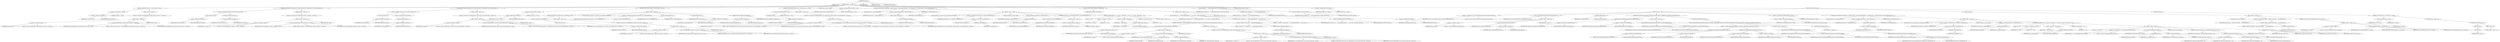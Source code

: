 digraph "execute" {  
"175" [label = <(METHOD,execute)<SUB>136</SUB>> ]
"14" [label = <(PARAM,this)<SUB>136</SUB>> ]
"176" [label = <(BLOCK,&lt;empty&gt;,&lt;empty&gt;)<SUB>136</SUB>> ]
"177" [label = <(CONTROL_STRUCTURE,if (tarFile == null),if (tarFile == null))<SUB>137</SUB>> ]
"178" [label = <(&lt;operator&gt;.equals,tarFile == null)<SUB>137</SUB>> ]
"179" [label = <(&lt;operator&gt;.fieldAccess,this.tarFile)<SUB>137</SUB>> ]
"180" [label = <(IDENTIFIER,this,tarFile == null)<SUB>137</SUB>> ]
"181" [label = <(FIELD_IDENTIFIER,tarFile,tarFile)<SUB>137</SUB>> ]
"182" [label = <(LITERAL,null,tarFile == null)<SUB>137</SUB>> ]
"183" [label = <(BLOCK,&lt;empty&gt;,&lt;empty&gt;)<SUB>137</SUB>> ]
"184" [label = <(&lt;operator&gt;.throw,throw new BuildException(&quot;tarfile attribute must be set!&quot;, location);)<SUB>138</SUB>> ]
"185" [label = <(BLOCK,&lt;empty&gt;,&lt;empty&gt;)<SUB>138</SUB>> ]
"186" [label = <(&lt;operator&gt;.assignment,&lt;empty&gt;)> ]
"187" [label = <(IDENTIFIER,$obj4,&lt;empty&gt;)> ]
"188" [label = <(&lt;operator&gt;.alloc,new BuildException(&quot;tarfile attribute must be set!&quot;, location))<SUB>138</SUB>> ]
"189" [label = <(&lt;init&gt;,new BuildException(&quot;tarfile attribute must be set!&quot;, location))<SUB>138</SUB>> ]
"190" [label = <(IDENTIFIER,$obj4,new BuildException(&quot;tarfile attribute must be set!&quot;, location))> ]
"191" [label = <(LITERAL,&quot;tarfile attribute must be set!&quot;,new BuildException(&quot;tarfile attribute must be set!&quot;, location))<SUB>138</SUB>> ]
"192" [label = <(IDENTIFIER,location,new BuildException(&quot;tarfile attribute must be set!&quot;, location))<SUB>139</SUB>> ]
"193" [label = <(IDENTIFIER,$obj4,&lt;empty&gt;)> ]
"194" [label = <(CONTROL_STRUCTURE,if (tarFile.exists() &amp;&amp; tarFile.isDirectory()),if (tarFile.exists() &amp;&amp; tarFile.isDirectory()))<SUB>142</SUB>> ]
"195" [label = <(&lt;operator&gt;.logicalAnd,tarFile.exists() &amp;&amp; tarFile.isDirectory())<SUB>142</SUB>> ]
"196" [label = <(exists,tarFile.exists())<SUB>142</SUB>> ]
"197" [label = <(&lt;operator&gt;.fieldAccess,this.tarFile)<SUB>142</SUB>> ]
"198" [label = <(IDENTIFIER,this,tarFile.exists())<SUB>142</SUB>> ]
"199" [label = <(FIELD_IDENTIFIER,tarFile,tarFile)<SUB>142</SUB>> ]
"200" [label = <(isDirectory,tarFile.isDirectory())<SUB>142</SUB>> ]
"201" [label = <(&lt;operator&gt;.fieldAccess,this.tarFile)<SUB>142</SUB>> ]
"202" [label = <(IDENTIFIER,this,tarFile.isDirectory())<SUB>142</SUB>> ]
"203" [label = <(FIELD_IDENTIFIER,tarFile,tarFile)<SUB>142</SUB>> ]
"204" [label = <(BLOCK,&lt;empty&gt;,&lt;empty&gt;)<SUB>142</SUB>> ]
"205" [label = <(&lt;operator&gt;.throw,throw new BuildException(&quot;tarfile is a directory!&quot;, location);)<SUB>143</SUB>> ]
"206" [label = <(BLOCK,&lt;empty&gt;,&lt;empty&gt;)<SUB>143</SUB>> ]
"207" [label = <(&lt;operator&gt;.assignment,&lt;empty&gt;)> ]
"208" [label = <(IDENTIFIER,$obj5,&lt;empty&gt;)> ]
"209" [label = <(&lt;operator&gt;.alloc,new BuildException(&quot;tarfile is a directory!&quot;, location))<SUB>143</SUB>> ]
"210" [label = <(&lt;init&gt;,new BuildException(&quot;tarfile is a directory!&quot;, location))<SUB>143</SUB>> ]
"211" [label = <(IDENTIFIER,$obj5,new BuildException(&quot;tarfile is a directory!&quot;, location))> ]
"212" [label = <(LITERAL,&quot;tarfile is a directory!&quot;,new BuildException(&quot;tarfile is a directory!&quot;, location))<SUB>143</SUB>> ]
"213" [label = <(IDENTIFIER,location,new BuildException(&quot;tarfile is a directory!&quot;, location))<SUB>144</SUB>> ]
"214" [label = <(IDENTIFIER,$obj5,&lt;empty&gt;)> ]
"215" [label = <(CONTROL_STRUCTURE,if (tarFile.exists() &amp;&amp; !tarFile.canWrite()),if (tarFile.exists() &amp;&amp; !tarFile.canWrite()))<SUB>147</SUB>> ]
"216" [label = <(&lt;operator&gt;.logicalAnd,tarFile.exists() &amp;&amp; !tarFile.canWrite())<SUB>147</SUB>> ]
"217" [label = <(exists,tarFile.exists())<SUB>147</SUB>> ]
"218" [label = <(&lt;operator&gt;.fieldAccess,this.tarFile)<SUB>147</SUB>> ]
"219" [label = <(IDENTIFIER,this,tarFile.exists())<SUB>147</SUB>> ]
"220" [label = <(FIELD_IDENTIFIER,tarFile,tarFile)<SUB>147</SUB>> ]
"221" [label = <(&lt;operator&gt;.logicalNot,!tarFile.canWrite())<SUB>147</SUB>> ]
"222" [label = <(canWrite,tarFile.canWrite())<SUB>147</SUB>> ]
"223" [label = <(&lt;operator&gt;.fieldAccess,this.tarFile)<SUB>147</SUB>> ]
"224" [label = <(IDENTIFIER,this,tarFile.canWrite())<SUB>147</SUB>> ]
"225" [label = <(FIELD_IDENTIFIER,tarFile,tarFile)<SUB>147</SUB>> ]
"226" [label = <(BLOCK,&lt;empty&gt;,&lt;empty&gt;)<SUB>147</SUB>> ]
"227" [label = <(&lt;operator&gt;.throw,throw new BuildException(&quot;Can not write to the specified tarfile!&quot;, location);)<SUB>148</SUB>> ]
"228" [label = <(BLOCK,&lt;empty&gt;,&lt;empty&gt;)<SUB>148</SUB>> ]
"229" [label = <(&lt;operator&gt;.assignment,&lt;empty&gt;)> ]
"230" [label = <(IDENTIFIER,$obj6,&lt;empty&gt;)> ]
"231" [label = <(&lt;operator&gt;.alloc,new BuildException(&quot;Can not write to the specified tarfile!&quot;, location))<SUB>148</SUB>> ]
"232" [label = <(&lt;init&gt;,new BuildException(&quot;Can not write to the specified tarfile!&quot;, location))<SUB>148</SUB>> ]
"233" [label = <(IDENTIFIER,$obj6,new BuildException(&quot;Can not write to the specified tarfile!&quot;, location))> ]
"234" [label = <(LITERAL,&quot;Can not write to the specified tarfile!&quot;,new BuildException(&quot;Can not write to the specified tarfile!&quot;, location))<SUB>148</SUB>> ]
"235" [label = <(IDENTIFIER,location,new BuildException(&quot;Can not write to the specified tarfile!&quot;, location))<SUB>149</SUB>> ]
"236" [label = <(IDENTIFIER,$obj6,&lt;empty&gt;)> ]
"237" [label = <(CONTROL_STRUCTURE,if (baseDir != null),if (baseDir != null))<SUB>152</SUB>> ]
"238" [label = <(&lt;operator&gt;.notEquals,baseDir != null)<SUB>152</SUB>> ]
"239" [label = <(&lt;operator&gt;.fieldAccess,this.baseDir)<SUB>152</SUB>> ]
"240" [label = <(IDENTIFIER,this,baseDir != null)<SUB>152</SUB>> ]
"241" [label = <(FIELD_IDENTIFIER,baseDir,baseDir)<SUB>152</SUB>> ]
"242" [label = <(LITERAL,null,baseDir != null)<SUB>152</SUB>> ]
"243" [label = <(BLOCK,&lt;empty&gt;,&lt;empty&gt;)<SUB>152</SUB>> ]
"244" [label = <(CONTROL_STRUCTURE,if (!baseDir.exists()),if (!baseDir.exists()))<SUB>153</SUB>> ]
"245" [label = <(&lt;operator&gt;.logicalNot,!baseDir.exists())<SUB>153</SUB>> ]
"246" [label = <(exists,baseDir.exists())<SUB>153</SUB>> ]
"247" [label = <(&lt;operator&gt;.fieldAccess,this.baseDir)<SUB>153</SUB>> ]
"248" [label = <(IDENTIFIER,this,baseDir.exists())<SUB>153</SUB>> ]
"249" [label = <(FIELD_IDENTIFIER,baseDir,baseDir)<SUB>153</SUB>> ]
"250" [label = <(BLOCK,&lt;empty&gt;,&lt;empty&gt;)<SUB>153</SUB>> ]
"251" [label = <(&lt;operator&gt;.throw,throw new BuildException(&quot;basedir does not exist!&quot;, location);)<SUB>154</SUB>> ]
"252" [label = <(BLOCK,&lt;empty&gt;,&lt;empty&gt;)<SUB>154</SUB>> ]
"253" [label = <(&lt;operator&gt;.assignment,&lt;empty&gt;)> ]
"254" [label = <(IDENTIFIER,$obj7,&lt;empty&gt;)> ]
"255" [label = <(&lt;operator&gt;.alloc,new BuildException(&quot;basedir does not exist!&quot;, location))<SUB>154</SUB>> ]
"256" [label = <(&lt;init&gt;,new BuildException(&quot;basedir does not exist!&quot;, location))<SUB>154</SUB>> ]
"257" [label = <(IDENTIFIER,$obj7,new BuildException(&quot;basedir does not exist!&quot;, location))> ]
"258" [label = <(LITERAL,&quot;basedir does not exist!&quot;,new BuildException(&quot;basedir does not exist!&quot;, location))<SUB>154</SUB>> ]
"259" [label = <(IDENTIFIER,location,new BuildException(&quot;basedir does not exist!&quot;, location))<SUB>154</SUB>> ]
"260" [label = <(IDENTIFIER,$obj7,&lt;empty&gt;)> ]
"12" [label = <(LOCAL,TarFileSet mainFileSet: org.apache.tools.ant.taskdefs.Tar$TarFileSet)> ]
"261" [label = <(&lt;operator&gt;.assignment,Tar$TarFileSet mainFileSet = new TarFileSet(fileset))<SUB>158</SUB>> ]
"262" [label = <(IDENTIFIER,mainFileSet,Tar$TarFileSet mainFileSet = new TarFileSet(fileset))<SUB>158</SUB>> ]
"263" [label = <(&lt;operator&gt;.alloc,new TarFileSet(fileset))<SUB>158</SUB>> ]
"264" [label = <(&lt;init&gt;,new TarFileSet(fileset))<SUB>158</SUB>> ]
"11" [label = <(IDENTIFIER,mainFileSet,new TarFileSet(fileset))<SUB>158</SUB>> ]
"265" [label = <(IDENTIFIER,fileset,new TarFileSet(fileset))<SUB>158</SUB>> ]
"266" [label = <(setDir,setDir(baseDir))<SUB>159</SUB>> ]
"267" [label = <(IDENTIFIER,mainFileSet,setDir(baseDir))<SUB>159</SUB>> ]
"268" [label = <(&lt;operator&gt;.fieldAccess,this.baseDir)<SUB>159</SUB>> ]
"269" [label = <(IDENTIFIER,this,setDir(baseDir))<SUB>159</SUB>> ]
"270" [label = <(FIELD_IDENTIFIER,baseDir,baseDir)<SUB>159</SUB>> ]
"271" [label = <(addElement,filesets.addElement(mainFileSet))<SUB>160</SUB>> ]
"272" [label = <(&lt;operator&gt;.fieldAccess,this.filesets)<SUB>160</SUB>> ]
"273" [label = <(IDENTIFIER,this,filesets.addElement(mainFileSet))<SUB>160</SUB>> ]
"274" [label = <(FIELD_IDENTIFIER,filesets,filesets)<SUB>160</SUB>> ]
"275" [label = <(IDENTIFIER,mainFileSet,filesets.addElement(mainFileSet))<SUB>160</SUB>> ]
"276" [label = <(CONTROL_STRUCTURE,if (filesets.size() == 0),if (filesets.size() == 0))<SUB>163</SUB>> ]
"277" [label = <(&lt;operator&gt;.equals,filesets.size() == 0)<SUB>163</SUB>> ]
"278" [label = <(size,filesets.size())<SUB>163</SUB>> ]
"279" [label = <(&lt;operator&gt;.fieldAccess,this.filesets)<SUB>163</SUB>> ]
"280" [label = <(IDENTIFIER,this,filesets.size())<SUB>163</SUB>> ]
"281" [label = <(FIELD_IDENTIFIER,filesets,filesets)<SUB>163</SUB>> ]
"282" [label = <(LITERAL,0,filesets.size() == 0)<SUB>163</SUB>> ]
"283" [label = <(BLOCK,&lt;empty&gt;,&lt;empty&gt;)<SUB>163</SUB>> ]
"284" [label = <(&lt;operator&gt;.throw,throw new BuildException(&quot;You must supply either a basdir attribute or some nested filesets.&quot;, location);)<SUB>164</SUB>> ]
"285" [label = <(BLOCK,&lt;empty&gt;,&lt;empty&gt;)<SUB>164</SUB>> ]
"286" [label = <(&lt;operator&gt;.assignment,&lt;empty&gt;)> ]
"287" [label = <(IDENTIFIER,$obj9,&lt;empty&gt;)> ]
"288" [label = <(&lt;operator&gt;.alloc,new BuildException(&quot;You must supply either a basdir attribute or some nested filesets.&quot;, location))<SUB>164</SUB>> ]
"289" [label = <(&lt;init&gt;,new BuildException(&quot;You must supply either a basdir attribute or some nested filesets.&quot;, location))<SUB>164</SUB>> ]
"290" [label = <(IDENTIFIER,$obj9,new BuildException(&quot;You must supply either a basdir attribute or some nested filesets.&quot;, location))> ]
"291" [label = <(LITERAL,&quot;You must supply either a basdir attribute or some nested filesets.&quot;,new BuildException(&quot;You must supply either a basdir attribute or some nested filesets.&quot;, location))<SUB>164</SUB>> ]
"292" [label = <(IDENTIFIER,location,new BuildException(&quot;You must supply either a basdir attribute or some nested filesets.&quot;, location))<SUB>165</SUB>> ]
"293" [label = <(IDENTIFIER,$obj9,&lt;empty&gt;)> ]
"294" [label = <(LOCAL,boolean upToDate: boolean)> ]
"295" [label = <(&lt;operator&gt;.assignment,boolean upToDate = true)<SUB>170</SUB>> ]
"296" [label = <(IDENTIFIER,upToDate,boolean upToDate = true)<SUB>170</SUB>> ]
"297" [label = <(LITERAL,true,boolean upToDate = true)<SUB>170</SUB>> ]
"298" [label = <(CONTROL_STRUCTURE,for (Enumeration e = filesets.elements(); Some(e.hasMoreElements()); ),for (Enumeration e = filesets.elements(); Some(e.hasMoreElements()); ))<SUB>171</SUB>> ]
"299" [label = <(LOCAL,Enumeration e: java.util.Enumeration)> ]
"300" [label = <(&lt;operator&gt;.assignment,Enumeration e = filesets.elements())<SUB>171</SUB>> ]
"301" [label = <(IDENTIFIER,e,Enumeration e = filesets.elements())<SUB>171</SUB>> ]
"302" [label = <(elements,filesets.elements())<SUB>171</SUB>> ]
"303" [label = <(&lt;operator&gt;.fieldAccess,this.filesets)<SUB>171</SUB>> ]
"304" [label = <(IDENTIFIER,this,filesets.elements())<SUB>171</SUB>> ]
"305" [label = <(FIELD_IDENTIFIER,filesets,filesets)<SUB>171</SUB>> ]
"306" [label = <(hasMoreElements,e.hasMoreElements())<SUB>171</SUB>> ]
"307" [label = <(IDENTIFIER,e,e.hasMoreElements())<SUB>171</SUB>> ]
"308" [label = <(BLOCK,&lt;empty&gt;,&lt;empty&gt;)<SUB>171</SUB>> ]
"309" [label = <(LOCAL,TarFileSet fs: org.apache.tools.ant.taskdefs.Tar$TarFileSet)> ]
"310" [label = <(&lt;operator&gt;.assignment,Tar$TarFileSet fs = (TarFileSet) e.nextElement())<SUB>172</SUB>> ]
"311" [label = <(IDENTIFIER,fs,Tar$TarFileSet fs = (TarFileSet) e.nextElement())<SUB>172</SUB>> ]
"312" [label = <(&lt;operator&gt;.cast,(TarFileSet) e.nextElement())<SUB>172</SUB>> ]
"313" [label = <(TYPE_REF,TarFileSet,TarFileSet)<SUB>172</SUB>> ]
"314" [label = <(nextElement,e.nextElement())<SUB>172</SUB>> ]
"315" [label = <(IDENTIFIER,e,e.nextElement())<SUB>172</SUB>> ]
"316" [label = <(LOCAL,String[] files: java.lang.String[])> ]
"317" [label = <(&lt;operator&gt;.assignment,String[] files = getFiles(project))<SUB>173</SUB>> ]
"318" [label = <(IDENTIFIER,files,String[] files = getFiles(project))<SUB>173</SUB>> ]
"319" [label = <(getFiles,getFiles(project))<SUB>173</SUB>> ]
"320" [label = <(IDENTIFIER,fs,getFiles(project))<SUB>173</SUB>> ]
"321" [label = <(IDENTIFIER,project,getFiles(project))<SUB>173</SUB>> ]
"322" [label = <(CONTROL_STRUCTURE,if (!archiveIsUpToDate(files)),if (!archiveIsUpToDate(files)))<SUB>175</SUB>> ]
"323" [label = <(&lt;operator&gt;.logicalNot,!archiveIsUpToDate(files))<SUB>175</SUB>> ]
"324" [label = <(archiveIsUpToDate,this.archiveIsUpToDate(files))<SUB>175</SUB>> ]
"13" [label = <(IDENTIFIER,this,this.archiveIsUpToDate(files))<SUB>175</SUB>> ]
"325" [label = <(IDENTIFIER,files,this.archiveIsUpToDate(files))<SUB>175</SUB>> ]
"326" [label = <(BLOCK,&lt;empty&gt;,&lt;empty&gt;)<SUB>175</SUB>> ]
"327" [label = <(&lt;operator&gt;.assignment,upToDate = false)<SUB>176</SUB>> ]
"328" [label = <(IDENTIFIER,upToDate,upToDate = false)<SUB>176</SUB>> ]
"329" [label = <(LITERAL,false,upToDate = false)<SUB>176</SUB>> ]
"330" [label = <(CONTROL_STRUCTURE,for (int i = 0; Some(i &lt; files.length); ++i),for (int i = 0; Some(i &lt; files.length); ++i))<SUB>179</SUB>> ]
"331" [label = <(LOCAL,int i: int)> ]
"332" [label = <(&lt;operator&gt;.assignment,int i = 0)<SUB>179</SUB>> ]
"333" [label = <(IDENTIFIER,i,int i = 0)<SUB>179</SUB>> ]
"334" [label = <(LITERAL,0,int i = 0)<SUB>179</SUB>> ]
"335" [label = <(&lt;operator&gt;.lessThan,i &lt; files.length)<SUB>179</SUB>> ]
"336" [label = <(IDENTIFIER,i,i &lt; files.length)<SUB>179</SUB>> ]
"337" [label = <(&lt;operator&gt;.fieldAccess,files.length)<SUB>179</SUB>> ]
"338" [label = <(IDENTIFIER,files,i &lt; files.length)<SUB>179</SUB>> ]
"339" [label = <(FIELD_IDENTIFIER,length,length)<SUB>179</SUB>> ]
"340" [label = <(&lt;operator&gt;.preIncrement,++i)<SUB>179</SUB>> ]
"341" [label = <(IDENTIFIER,i,++i)<SUB>179</SUB>> ]
"342" [label = <(BLOCK,&lt;empty&gt;,&lt;empty&gt;)<SUB>179</SUB>> ]
"343" [label = <(CONTROL_STRUCTURE,if (tarFile.equals(new File(fs.getDir(project), files[i]))),if (tarFile.equals(new File(fs.getDir(project), files[i]))))<SUB>180</SUB>> ]
"344" [label = <(equals,tarFile.equals(new File(fs.getDir(project), files[i])))<SUB>180</SUB>> ]
"345" [label = <(&lt;operator&gt;.fieldAccess,this.tarFile)<SUB>180</SUB>> ]
"346" [label = <(IDENTIFIER,this,tarFile.equals(new File(fs.getDir(project), files[i])))<SUB>180</SUB>> ]
"347" [label = <(FIELD_IDENTIFIER,tarFile,tarFile)<SUB>180</SUB>> ]
"348" [label = <(BLOCK,&lt;empty&gt;,&lt;empty&gt;)<SUB>180</SUB>> ]
"349" [label = <(&lt;operator&gt;.assignment,&lt;empty&gt;)> ]
"350" [label = <(IDENTIFIER,$obj10,&lt;empty&gt;)> ]
"351" [label = <(&lt;operator&gt;.alloc,new File(fs.getDir(project), files[i]))<SUB>180</SUB>> ]
"352" [label = <(&lt;init&gt;,new File(fs.getDir(project), files[i]))<SUB>180</SUB>> ]
"353" [label = <(IDENTIFIER,$obj10,new File(fs.getDir(project), files[i]))> ]
"354" [label = <(getDir,getDir(project))<SUB>180</SUB>> ]
"355" [label = <(IDENTIFIER,fs,getDir(project))<SUB>180</SUB>> ]
"356" [label = <(IDENTIFIER,project,getDir(project))<SUB>180</SUB>> ]
"357" [label = <(&lt;operator&gt;.indexAccess,files[i])<SUB>180</SUB>> ]
"358" [label = <(IDENTIFIER,files,new File(fs.getDir(project), files[i]))<SUB>180</SUB>> ]
"359" [label = <(IDENTIFIER,i,new File(fs.getDir(project), files[i]))<SUB>180</SUB>> ]
"360" [label = <(IDENTIFIER,$obj10,&lt;empty&gt;)> ]
"361" [label = <(BLOCK,&lt;empty&gt;,&lt;empty&gt;)<SUB>180</SUB>> ]
"362" [label = <(&lt;operator&gt;.throw,throw new BuildException(&quot;A tar file cannot include itself&quot;, location);)<SUB>181</SUB>> ]
"363" [label = <(BLOCK,&lt;empty&gt;,&lt;empty&gt;)<SUB>181</SUB>> ]
"364" [label = <(&lt;operator&gt;.assignment,&lt;empty&gt;)> ]
"365" [label = <(IDENTIFIER,$obj11,&lt;empty&gt;)> ]
"366" [label = <(&lt;operator&gt;.alloc,new BuildException(&quot;A tar file cannot include itself&quot;, location))<SUB>181</SUB>> ]
"367" [label = <(&lt;init&gt;,new BuildException(&quot;A tar file cannot include itself&quot;, location))<SUB>181</SUB>> ]
"368" [label = <(IDENTIFIER,$obj11,new BuildException(&quot;A tar file cannot include itself&quot;, location))> ]
"369" [label = <(LITERAL,&quot;A tar file cannot include itself&quot;,new BuildException(&quot;A tar file cannot include itself&quot;, location))<SUB>181</SUB>> ]
"370" [label = <(IDENTIFIER,location,new BuildException(&quot;A tar file cannot include itself&quot;, location))<SUB>181</SUB>> ]
"371" [label = <(IDENTIFIER,$obj11,&lt;empty&gt;)> ]
"372" [label = <(CONTROL_STRUCTURE,if (upToDate),if (upToDate))<SUB>186</SUB>> ]
"373" [label = <(IDENTIFIER,upToDate,if (upToDate))<SUB>186</SUB>> ]
"374" [label = <(BLOCK,&lt;empty&gt;,&lt;empty&gt;)<SUB>186</SUB>> ]
"375" [label = <(log,log(&quot;Nothing to do: &quot; + tarFile.getAbsolutePath() + &quot; is up to date.&quot;, Project.MSG_INFO))<SUB>187</SUB>> ]
"15" [label = <(IDENTIFIER,this,log(&quot;Nothing to do: &quot; + tarFile.getAbsolutePath() + &quot; is up to date.&quot;, Project.MSG_INFO))<SUB>187</SUB>> ]
"376" [label = <(&lt;operator&gt;.addition,&quot;Nothing to do: &quot; + tarFile.getAbsolutePath() + &quot; is up to date.&quot;)<SUB>187</SUB>> ]
"377" [label = <(&lt;operator&gt;.addition,&quot;Nothing to do: &quot; + tarFile.getAbsolutePath())<SUB>187</SUB>> ]
"378" [label = <(LITERAL,&quot;Nothing to do: &quot;,&quot;Nothing to do: &quot; + tarFile.getAbsolutePath())<SUB>187</SUB>> ]
"379" [label = <(getAbsolutePath,tarFile.getAbsolutePath())<SUB>187</SUB>> ]
"380" [label = <(&lt;operator&gt;.fieldAccess,this.tarFile)<SUB>187</SUB>> ]
"381" [label = <(IDENTIFIER,this,tarFile.getAbsolutePath())<SUB>187</SUB>> ]
"382" [label = <(FIELD_IDENTIFIER,tarFile,tarFile)<SUB>187</SUB>> ]
"383" [label = <(LITERAL,&quot; is up to date.&quot;,&quot;Nothing to do: &quot; + tarFile.getAbsolutePath() + &quot; is up to date.&quot;)<SUB>187</SUB>> ]
"384" [label = <(&lt;operator&gt;.fieldAccess,Project.MSG_INFO)<SUB>188</SUB>> ]
"385" [label = <(IDENTIFIER,Project,log(&quot;Nothing to do: &quot; + tarFile.getAbsolutePath() + &quot; is up to date.&quot;, Project.MSG_INFO))<SUB>188</SUB>> ]
"386" [label = <(FIELD_IDENTIFIER,MSG_INFO,MSG_INFO)<SUB>188</SUB>> ]
"387" [label = <(RETURN,return;,return;)<SUB>189</SUB>> ]
"388" [label = <(log,log(&quot;Building tar: &quot; + tarFile.getAbsolutePath(), Project.MSG_INFO))<SUB>192</SUB>> ]
"16" [label = <(IDENTIFIER,this,log(&quot;Building tar: &quot; + tarFile.getAbsolutePath(), Project.MSG_INFO))<SUB>192</SUB>> ]
"389" [label = <(&lt;operator&gt;.addition,&quot;Building tar: &quot; + tarFile.getAbsolutePath())<SUB>192</SUB>> ]
"390" [label = <(LITERAL,&quot;Building tar: &quot;,&quot;Building tar: &quot; + tarFile.getAbsolutePath())<SUB>192</SUB>> ]
"391" [label = <(getAbsolutePath,tarFile.getAbsolutePath())<SUB>192</SUB>> ]
"392" [label = <(&lt;operator&gt;.fieldAccess,this.tarFile)<SUB>192</SUB>> ]
"393" [label = <(IDENTIFIER,this,tarFile.getAbsolutePath())<SUB>192</SUB>> ]
"394" [label = <(FIELD_IDENTIFIER,tarFile,tarFile)<SUB>192</SUB>> ]
"395" [label = <(&lt;operator&gt;.fieldAccess,Project.MSG_INFO)<SUB>192</SUB>> ]
"396" [label = <(IDENTIFIER,Project,log(&quot;Building tar: &quot; + tarFile.getAbsolutePath(), Project.MSG_INFO))<SUB>192</SUB>> ]
"397" [label = <(FIELD_IDENTIFIER,MSG_INFO,MSG_INFO)<SUB>192</SUB>> ]
"18" [label = <(LOCAL,TarOutputStream tOut: ANY)> ]
"398" [label = <(&lt;operator&gt;.assignment,ANY tOut = null)<SUB>194</SUB>> ]
"399" [label = <(IDENTIFIER,tOut,ANY tOut = null)<SUB>194</SUB>> ]
"400" [label = <(LITERAL,null,ANY tOut = null)<SUB>194</SUB>> ]
"401" [label = <(CONTROL_STRUCTURE,try,try)<SUB>195</SUB>> ]
"402" [label = <(BLOCK,try,try)<SUB>195</SUB>> ]
"403" [label = <(&lt;operator&gt;.assignment,tOut = new TarOutputStream(new FileOutputStream(tarFile)))<SUB>196</SUB>> ]
"404" [label = <(IDENTIFIER,tOut,tOut = new TarOutputStream(new FileOutputStream(tarFile)))<SUB>196</SUB>> ]
"405" [label = <(&lt;operator&gt;.alloc,new TarOutputStream(new FileOutputStream(tarFile)))<SUB>196</SUB>> ]
"406" [label = <(&lt;init&gt;,new TarOutputStream(new FileOutputStream(tarFile)))<SUB>196</SUB>> ]
"17" [label = <(IDENTIFIER,tOut,new TarOutputStream(new FileOutputStream(tarFile)))<SUB>196</SUB>> ]
"407" [label = <(BLOCK,&lt;empty&gt;,&lt;empty&gt;)<SUB>196</SUB>> ]
"408" [label = <(&lt;operator&gt;.assignment,&lt;empty&gt;)> ]
"409" [label = <(IDENTIFIER,$obj12,&lt;empty&gt;)> ]
"410" [label = <(&lt;operator&gt;.alloc,new FileOutputStream(tarFile))<SUB>196</SUB>> ]
"411" [label = <(&lt;init&gt;,new FileOutputStream(tarFile))<SUB>196</SUB>> ]
"412" [label = <(IDENTIFIER,$obj12,new FileOutputStream(tarFile))> ]
"413" [label = <(&lt;operator&gt;.fieldAccess,this.tarFile)<SUB>196</SUB>> ]
"414" [label = <(IDENTIFIER,this,new FileOutputStream(tarFile))<SUB>196</SUB>> ]
"415" [label = <(FIELD_IDENTIFIER,tarFile,tarFile)<SUB>196</SUB>> ]
"416" [label = <(IDENTIFIER,$obj12,&lt;empty&gt;)> ]
"417" [label = <(setDebug,setDebug(true))<SUB>197</SUB>> ]
"418" [label = <(IDENTIFIER,tOut,setDebug(true))<SUB>197</SUB>> ]
"419" [label = <(LITERAL,true,setDebug(true))<SUB>197</SUB>> ]
"420" [label = <(CONTROL_STRUCTURE,if (longFileMode.equalsIgnoreCase(TRUNCATE)),if (longFileMode.equalsIgnoreCase(TRUNCATE)))<SUB>198</SUB>> ]
"421" [label = <(equalsIgnoreCase,longFileMode.equalsIgnoreCase(TRUNCATE))<SUB>198</SUB>> ]
"422" [label = <(&lt;operator&gt;.fieldAccess,this.longFileMode)<SUB>198</SUB>> ]
"423" [label = <(IDENTIFIER,this,longFileMode.equalsIgnoreCase(TRUNCATE))<SUB>198</SUB>> ]
"424" [label = <(FIELD_IDENTIFIER,longFileMode,longFileMode)<SUB>198</SUB>> ]
"425" [label = <(&lt;operator&gt;.fieldAccess,Tar.TRUNCATE)<SUB>198</SUB>> ]
"426" [label = <(IDENTIFIER,Tar,longFileMode.equalsIgnoreCase(TRUNCATE))<SUB>198</SUB>> ]
"427" [label = <(FIELD_IDENTIFIER,TRUNCATE,TRUNCATE)<SUB>198</SUB>> ]
"428" [label = <(BLOCK,&lt;empty&gt;,&lt;empty&gt;)<SUB>198</SUB>> ]
"429" [label = <(setLongFileMode,setLongFileMode(TarOutputStream.LONGFILE_TRUNCATE))<SUB>199</SUB>> ]
"430" [label = <(IDENTIFIER,tOut,setLongFileMode(TarOutputStream.LONGFILE_TRUNCATE))<SUB>199</SUB>> ]
"431" [label = <(&lt;operator&gt;.fieldAccess,TarOutputStream.LONGFILE_TRUNCATE)<SUB>199</SUB>> ]
"432" [label = <(IDENTIFIER,TarOutputStream,setLongFileMode(TarOutputStream.LONGFILE_TRUNCATE))<SUB>199</SUB>> ]
"433" [label = <(FIELD_IDENTIFIER,LONGFILE_TRUNCATE,LONGFILE_TRUNCATE)<SUB>199</SUB>> ]
"434" [label = <(CONTROL_STRUCTURE,else,else)<SUB>201</SUB>> ]
"435" [label = <(CONTROL_STRUCTURE,if (longFileMode.equalsIgnoreCase(FAIL) || longFileMode.equalsIgnoreCase(OMIT)),if (longFileMode.equalsIgnoreCase(FAIL) || longFileMode.equalsIgnoreCase(OMIT)))<SUB>201</SUB>> ]
"436" [label = <(&lt;operator&gt;.logicalOr,longFileMode.equalsIgnoreCase(FAIL) || longFileMode.equalsIgnoreCase(OMIT))<SUB>201</SUB>> ]
"437" [label = <(equalsIgnoreCase,longFileMode.equalsIgnoreCase(FAIL))<SUB>201</SUB>> ]
"438" [label = <(&lt;operator&gt;.fieldAccess,this.longFileMode)<SUB>201</SUB>> ]
"439" [label = <(IDENTIFIER,this,longFileMode.equalsIgnoreCase(FAIL))<SUB>201</SUB>> ]
"440" [label = <(FIELD_IDENTIFIER,longFileMode,longFileMode)<SUB>201</SUB>> ]
"441" [label = <(&lt;operator&gt;.fieldAccess,Tar.FAIL)<SUB>201</SUB>> ]
"442" [label = <(IDENTIFIER,Tar,longFileMode.equalsIgnoreCase(FAIL))<SUB>201</SUB>> ]
"443" [label = <(FIELD_IDENTIFIER,FAIL,FAIL)<SUB>201</SUB>> ]
"444" [label = <(equalsIgnoreCase,longFileMode.equalsIgnoreCase(OMIT))<SUB>202</SUB>> ]
"445" [label = <(&lt;operator&gt;.fieldAccess,this.longFileMode)<SUB>202</SUB>> ]
"446" [label = <(IDENTIFIER,this,longFileMode.equalsIgnoreCase(OMIT))<SUB>202</SUB>> ]
"447" [label = <(FIELD_IDENTIFIER,longFileMode,longFileMode)<SUB>202</SUB>> ]
"448" [label = <(&lt;operator&gt;.fieldAccess,Tar.OMIT)<SUB>202</SUB>> ]
"449" [label = <(IDENTIFIER,Tar,longFileMode.equalsIgnoreCase(OMIT))<SUB>202</SUB>> ]
"450" [label = <(FIELD_IDENTIFIER,OMIT,OMIT)<SUB>202</SUB>> ]
"451" [label = <(BLOCK,&lt;empty&gt;,&lt;empty&gt;)<SUB>202</SUB>> ]
"452" [label = <(setLongFileMode,setLongFileMode(TarOutputStream.LONGFILE_ERROR))<SUB>203</SUB>> ]
"453" [label = <(IDENTIFIER,tOut,setLongFileMode(TarOutputStream.LONGFILE_ERROR))<SUB>203</SUB>> ]
"454" [label = <(&lt;operator&gt;.fieldAccess,TarOutputStream.LONGFILE_ERROR)<SUB>203</SUB>> ]
"455" [label = <(IDENTIFIER,TarOutputStream,setLongFileMode(TarOutputStream.LONGFILE_ERROR))<SUB>203</SUB>> ]
"456" [label = <(FIELD_IDENTIFIER,LONGFILE_ERROR,LONGFILE_ERROR)<SUB>203</SUB>> ]
"457" [label = <(CONTROL_STRUCTURE,else,else)<SUB>205</SUB>> ]
"458" [label = <(BLOCK,&lt;empty&gt;,&lt;empty&gt;)<SUB>205</SUB>> ]
"459" [label = <(setLongFileMode,setLongFileMode(TarOutputStream.LONGFILE_GNU))<SUB>207</SUB>> ]
"460" [label = <(IDENTIFIER,tOut,setLongFileMode(TarOutputStream.LONGFILE_GNU))<SUB>207</SUB>> ]
"461" [label = <(&lt;operator&gt;.fieldAccess,TarOutputStream.LONGFILE_GNU)<SUB>207</SUB>> ]
"462" [label = <(IDENTIFIER,TarOutputStream,setLongFileMode(TarOutputStream.LONGFILE_GNU))<SUB>207</SUB>> ]
"463" [label = <(FIELD_IDENTIFIER,LONGFILE_GNU,LONGFILE_GNU)<SUB>207</SUB>> ]
"464" [label = <(&lt;operator&gt;.assignment,this.longWarningGiven = false)<SUB>210</SUB>> ]
"465" [label = <(&lt;operator&gt;.fieldAccess,this.longWarningGiven)<SUB>210</SUB>> ]
"466" [label = <(IDENTIFIER,this,this.longWarningGiven = false)<SUB>210</SUB>> ]
"467" [label = <(FIELD_IDENTIFIER,longWarningGiven,longWarningGiven)<SUB>210</SUB>> ]
"468" [label = <(LITERAL,false,this.longWarningGiven = false)<SUB>210</SUB>> ]
"469" [label = <(CONTROL_STRUCTURE,for (Enumeration e = filesets.elements(); Some(e.hasMoreElements()); ),for (Enumeration e = filesets.elements(); Some(e.hasMoreElements()); ))<SUB>211</SUB>> ]
"470" [label = <(LOCAL,Enumeration e: java.util.Enumeration)> ]
"471" [label = <(&lt;operator&gt;.assignment,Enumeration e = filesets.elements())<SUB>211</SUB>> ]
"472" [label = <(IDENTIFIER,e,Enumeration e = filesets.elements())<SUB>211</SUB>> ]
"473" [label = <(elements,filesets.elements())<SUB>211</SUB>> ]
"474" [label = <(&lt;operator&gt;.fieldAccess,this.filesets)<SUB>211</SUB>> ]
"475" [label = <(IDENTIFIER,this,filesets.elements())<SUB>211</SUB>> ]
"476" [label = <(FIELD_IDENTIFIER,filesets,filesets)<SUB>211</SUB>> ]
"477" [label = <(hasMoreElements,e.hasMoreElements())<SUB>211</SUB>> ]
"478" [label = <(IDENTIFIER,e,e.hasMoreElements())<SUB>211</SUB>> ]
"479" [label = <(BLOCK,&lt;empty&gt;,&lt;empty&gt;)<SUB>211</SUB>> ]
"480" [label = <(LOCAL,TarFileSet fs: org.apache.tools.ant.taskdefs.Tar$TarFileSet)> ]
"481" [label = <(&lt;operator&gt;.assignment,Tar$TarFileSet fs = (TarFileSet) e.nextElement())<SUB>212</SUB>> ]
"482" [label = <(IDENTIFIER,fs,Tar$TarFileSet fs = (TarFileSet) e.nextElement())<SUB>212</SUB>> ]
"483" [label = <(&lt;operator&gt;.cast,(TarFileSet) e.nextElement())<SUB>212</SUB>> ]
"484" [label = <(TYPE_REF,TarFileSet,TarFileSet)<SUB>212</SUB>> ]
"485" [label = <(nextElement,e.nextElement())<SUB>212</SUB>> ]
"486" [label = <(IDENTIFIER,e,e.nextElement())<SUB>212</SUB>> ]
"487" [label = <(LOCAL,String[] files: java.lang.String[])> ]
"488" [label = <(&lt;operator&gt;.assignment,String[] files = getFiles(project))<SUB>213</SUB>> ]
"489" [label = <(IDENTIFIER,files,String[] files = getFiles(project))<SUB>213</SUB>> ]
"490" [label = <(getFiles,getFiles(project))<SUB>213</SUB>> ]
"491" [label = <(IDENTIFIER,fs,getFiles(project))<SUB>213</SUB>> ]
"492" [label = <(IDENTIFIER,project,getFiles(project))<SUB>213</SUB>> ]
"493" [label = <(CONTROL_STRUCTURE,for (int i = 0; Some(i &lt; files.length); i++),for (int i = 0; Some(i &lt; files.length); i++))<SUB>214</SUB>> ]
"494" [label = <(LOCAL,int i: int)> ]
"495" [label = <(&lt;operator&gt;.assignment,int i = 0)<SUB>214</SUB>> ]
"496" [label = <(IDENTIFIER,i,int i = 0)<SUB>214</SUB>> ]
"497" [label = <(LITERAL,0,int i = 0)<SUB>214</SUB>> ]
"498" [label = <(&lt;operator&gt;.lessThan,i &lt; files.length)<SUB>214</SUB>> ]
"499" [label = <(IDENTIFIER,i,i &lt; files.length)<SUB>214</SUB>> ]
"500" [label = <(&lt;operator&gt;.fieldAccess,files.length)<SUB>214</SUB>> ]
"501" [label = <(IDENTIFIER,files,i &lt; files.length)<SUB>214</SUB>> ]
"502" [label = <(FIELD_IDENTIFIER,length,length)<SUB>214</SUB>> ]
"503" [label = <(&lt;operator&gt;.postIncrement,i++)<SUB>214</SUB>> ]
"504" [label = <(IDENTIFIER,i,i++)<SUB>214</SUB>> ]
"505" [label = <(BLOCK,&lt;empty&gt;,&lt;empty&gt;)<SUB>214</SUB>> ]
"20" [label = <(LOCAL,File f: java.io.File)> ]
"506" [label = <(&lt;operator&gt;.assignment,File f = new File(fs.getDir(project), files[i]))<SUB>215</SUB>> ]
"507" [label = <(IDENTIFIER,f,File f = new File(fs.getDir(project), files[i]))<SUB>215</SUB>> ]
"508" [label = <(&lt;operator&gt;.alloc,new File(fs.getDir(project), files[i]))<SUB>215</SUB>> ]
"509" [label = <(&lt;init&gt;,new File(fs.getDir(project), files[i]))<SUB>215</SUB>> ]
"19" [label = <(IDENTIFIER,f,new File(fs.getDir(project), files[i]))<SUB>215</SUB>> ]
"510" [label = <(getDir,getDir(project))<SUB>215</SUB>> ]
"511" [label = <(IDENTIFIER,fs,getDir(project))<SUB>215</SUB>> ]
"512" [label = <(IDENTIFIER,project,getDir(project))<SUB>215</SUB>> ]
"513" [label = <(&lt;operator&gt;.indexAccess,files[i])<SUB>215</SUB>> ]
"514" [label = <(IDENTIFIER,files,new File(fs.getDir(project), files[i]))<SUB>215</SUB>> ]
"515" [label = <(IDENTIFIER,i,new File(fs.getDir(project), files[i]))<SUB>215</SUB>> ]
"516" [label = <(LOCAL,String name: java.lang.String)> ]
"517" [label = <(&lt;operator&gt;.assignment,String name = this.replace(File.separatorChar, '/'))<SUB>216</SUB>> ]
"518" [label = <(IDENTIFIER,name,String name = this.replace(File.separatorChar, '/'))<SUB>216</SUB>> ]
"519" [label = <(replace,this.replace(File.separatorChar, '/'))<SUB>216</SUB>> ]
"520" [label = <(&lt;operator&gt;.indexAccess,files[i])<SUB>216</SUB>> ]
"521" [label = <(IDENTIFIER,files,this.replace(File.separatorChar, '/'))<SUB>216</SUB>> ]
"522" [label = <(IDENTIFIER,i,this.replace(File.separatorChar, '/'))<SUB>216</SUB>> ]
"523" [label = <(&lt;operator&gt;.fieldAccess,File.separatorChar)<SUB>216</SUB>> ]
"524" [label = <(IDENTIFIER,File,this.replace(File.separatorChar, '/'))<SUB>216</SUB>> ]
"525" [label = <(FIELD_IDENTIFIER,separatorChar,separatorChar)<SUB>216</SUB>> ]
"526" [label = <(LITERAL,'/',this.replace(File.separatorChar, '/'))<SUB>216</SUB>> ]
"527" [label = <(tarFile,tarFile(f, tOut, name, fs))<SUB>217</SUB>> ]
"21" [label = <(IDENTIFIER,this,tarFile(f, tOut, name, fs))<SUB>217</SUB>> ]
"528" [label = <(IDENTIFIER,f,tarFile(f, tOut, name, fs))<SUB>217</SUB>> ]
"529" [label = <(IDENTIFIER,tOut,tarFile(f, tOut, name, fs))<SUB>217</SUB>> ]
"530" [label = <(IDENTIFIER,name,tarFile(f, tOut, name, fs))<SUB>217</SUB>> ]
"531" [label = <(IDENTIFIER,fs,tarFile(f, tOut, name, fs))<SUB>217</SUB>> ]
"532" [label = <(BLOCK,catch,catch)> ]
"533" [label = <(BLOCK,&lt;empty&gt;,&lt;empty&gt;)<SUB>220</SUB>> ]
"534" [label = <(LOCAL,String msg: java.lang.String)> ]
"535" [label = <(&lt;operator&gt;.assignment,String msg = &quot;Problem creating TAR: &quot; + ioe.getMessage())<SUB>221</SUB>> ]
"536" [label = <(IDENTIFIER,msg,String msg = &quot;Problem creating TAR: &quot; + ioe.getMessage())<SUB>221</SUB>> ]
"537" [label = <(&lt;operator&gt;.addition,&quot;Problem creating TAR: &quot; + ioe.getMessage())<SUB>221</SUB>> ]
"538" [label = <(LITERAL,&quot;Problem creating TAR: &quot;,&quot;Problem creating TAR: &quot; + ioe.getMessage())<SUB>221</SUB>> ]
"539" [label = <(getMessage,ioe.getMessage())<SUB>221</SUB>> ]
"540" [label = <(IDENTIFIER,ioe,ioe.getMessage())<SUB>221</SUB>> ]
"541" [label = <(&lt;operator&gt;.throw,throw new BuildException(msg, ioe, location);)<SUB>222</SUB>> ]
"542" [label = <(BLOCK,&lt;empty&gt;,&lt;empty&gt;)<SUB>222</SUB>> ]
"543" [label = <(&lt;operator&gt;.assignment,&lt;empty&gt;)> ]
"544" [label = <(IDENTIFIER,$obj15,&lt;empty&gt;)> ]
"545" [label = <(&lt;operator&gt;.alloc,new BuildException(msg, ioe, location))<SUB>222</SUB>> ]
"546" [label = <(&lt;init&gt;,new BuildException(msg, ioe, location))<SUB>222</SUB>> ]
"547" [label = <(IDENTIFIER,$obj15,new BuildException(msg, ioe, location))> ]
"548" [label = <(IDENTIFIER,msg,new BuildException(msg, ioe, location))<SUB>222</SUB>> ]
"549" [label = <(IDENTIFIER,ioe,new BuildException(msg, ioe, location))<SUB>222</SUB>> ]
"550" [label = <(IDENTIFIER,location,new BuildException(msg, ioe, location))<SUB>222</SUB>> ]
"551" [label = <(IDENTIFIER,$obj15,&lt;empty&gt;)> ]
"552" [label = <(BLOCK,finally,finally)<SUB>223</SUB>> ]
"553" [label = <(CONTROL_STRUCTURE,if (tOut != null),if (tOut != null))<SUB>224</SUB>> ]
"554" [label = <(&lt;operator&gt;.notEquals,tOut != null)<SUB>224</SUB>> ]
"555" [label = <(IDENTIFIER,tOut,tOut != null)<SUB>224</SUB>> ]
"556" [label = <(LITERAL,null,tOut != null)<SUB>224</SUB>> ]
"557" [label = <(BLOCK,&lt;empty&gt;,&lt;empty&gt;)<SUB>224</SUB>> ]
"558" [label = <(CONTROL_STRUCTURE,try,try)<SUB>225</SUB>> ]
"559" [label = <(BLOCK,try,try)<SUB>225</SUB>> ]
"560" [label = <(close,close())<SUB>227</SUB>> ]
"561" [label = <(IDENTIFIER,tOut,close())<SUB>227</SUB>> ]
"562" [label = <(BLOCK,catch,catch)> ]
"563" [label = <(BLOCK,&lt;empty&gt;,&lt;empty&gt;)<SUB>229</SUB>> ]
"564" [label = <(MODIFIER,PUBLIC)> ]
"565" [label = <(MODIFIER,VIRTUAL)> ]
"566" [label = <(METHOD_RETURN,void)<SUB>136</SUB>> ]
  "175" -> "14" 
  "175" -> "176" 
  "175" -> "564" 
  "175" -> "565" 
  "175" -> "566" 
  "176" -> "177" 
  "176" -> "194" 
  "176" -> "215" 
  "176" -> "237" 
  "176" -> "276" 
  "176" -> "294" 
  "176" -> "295" 
  "176" -> "298" 
  "176" -> "372" 
  "176" -> "388" 
  "176" -> "18" 
  "176" -> "398" 
  "176" -> "401" 
  "177" -> "178" 
  "177" -> "183" 
  "178" -> "179" 
  "178" -> "182" 
  "179" -> "180" 
  "179" -> "181" 
  "183" -> "184" 
  "184" -> "185" 
  "185" -> "186" 
  "185" -> "189" 
  "185" -> "193" 
  "186" -> "187" 
  "186" -> "188" 
  "189" -> "190" 
  "189" -> "191" 
  "189" -> "192" 
  "194" -> "195" 
  "194" -> "204" 
  "195" -> "196" 
  "195" -> "200" 
  "196" -> "197" 
  "197" -> "198" 
  "197" -> "199" 
  "200" -> "201" 
  "201" -> "202" 
  "201" -> "203" 
  "204" -> "205" 
  "205" -> "206" 
  "206" -> "207" 
  "206" -> "210" 
  "206" -> "214" 
  "207" -> "208" 
  "207" -> "209" 
  "210" -> "211" 
  "210" -> "212" 
  "210" -> "213" 
  "215" -> "216" 
  "215" -> "226" 
  "216" -> "217" 
  "216" -> "221" 
  "217" -> "218" 
  "218" -> "219" 
  "218" -> "220" 
  "221" -> "222" 
  "222" -> "223" 
  "223" -> "224" 
  "223" -> "225" 
  "226" -> "227" 
  "227" -> "228" 
  "228" -> "229" 
  "228" -> "232" 
  "228" -> "236" 
  "229" -> "230" 
  "229" -> "231" 
  "232" -> "233" 
  "232" -> "234" 
  "232" -> "235" 
  "237" -> "238" 
  "237" -> "243" 
  "238" -> "239" 
  "238" -> "242" 
  "239" -> "240" 
  "239" -> "241" 
  "243" -> "244" 
  "243" -> "12" 
  "243" -> "261" 
  "243" -> "264" 
  "243" -> "266" 
  "243" -> "271" 
  "244" -> "245" 
  "244" -> "250" 
  "245" -> "246" 
  "246" -> "247" 
  "247" -> "248" 
  "247" -> "249" 
  "250" -> "251" 
  "251" -> "252" 
  "252" -> "253" 
  "252" -> "256" 
  "252" -> "260" 
  "253" -> "254" 
  "253" -> "255" 
  "256" -> "257" 
  "256" -> "258" 
  "256" -> "259" 
  "261" -> "262" 
  "261" -> "263" 
  "264" -> "11" 
  "264" -> "265" 
  "266" -> "267" 
  "266" -> "268" 
  "268" -> "269" 
  "268" -> "270" 
  "271" -> "272" 
  "271" -> "275" 
  "272" -> "273" 
  "272" -> "274" 
  "276" -> "277" 
  "276" -> "283" 
  "277" -> "278" 
  "277" -> "282" 
  "278" -> "279" 
  "279" -> "280" 
  "279" -> "281" 
  "283" -> "284" 
  "284" -> "285" 
  "285" -> "286" 
  "285" -> "289" 
  "285" -> "293" 
  "286" -> "287" 
  "286" -> "288" 
  "289" -> "290" 
  "289" -> "291" 
  "289" -> "292" 
  "295" -> "296" 
  "295" -> "297" 
  "298" -> "299" 
  "298" -> "300" 
  "298" -> "306" 
  "298" -> "308" 
  "300" -> "301" 
  "300" -> "302" 
  "302" -> "303" 
  "303" -> "304" 
  "303" -> "305" 
  "306" -> "307" 
  "308" -> "309" 
  "308" -> "310" 
  "308" -> "316" 
  "308" -> "317" 
  "308" -> "322" 
  "308" -> "330" 
  "310" -> "311" 
  "310" -> "312" 
  "312" -> "313" 
  "312" -> "314" 
  "314" -> "315" 
  "317" -> "318" 
  "317" -> "319" 
  "319" -> "320" 
  "319" -> "321" 
  "322" -> "323" 
  "322" -> "326" 
  "323" -> "324" 
  "324" -> "13" 
  "324" -> "325" 
  "326" -> "327" 
  "327" -> "328" 
  "327" -> "329" 
  "330" -> "331" 
  "330" -> "332" 
  "330" -> "335" 
  "330" -> "340" 
  "330" -> "342" 
  "332" -> "333" 
  "332" -> "334" 
  "335" -> "336" 
  "335" -> "337" 
  "337" -> "338" 
  "337" -> "339" 
  "340" -> "341" 
  "342" -> "343" 
  "343" -> "344" 
  "343" -> "361" 
  "344" -> "345" 
  "344" -> "348" 
  "345" -> "346" 
  "345" -> "347" 
  "348" -> "349" 
  "348" -> "352" 
  "348" -> "360" 
  "349" -> "350" 
  "349" -> "351" 
  "352" -> "353" 
  "352" -> "354" 
  "352" -> "357" 
  "354" -> "355" 
  "354" -> "356" 
  "357" -> "358" 
  "357" -> "359" 
  "361" -> "362" 
  "362" -> "363" 
  "363" -> "364" 
  "363" -> "367" 
  "363" -> "371" 
  "364" -> "365" 
  "364" -> "366" 
  "367" -> "368" 
  "367" -> "369" 
  "367" -> "370" 
  "372" -> "373" 
  "372" -> "374" 
  "374" -> "375" 
  "374" -> "387" 
  "375" -> "15" 
  "375" -> "376" 
  "375" -> "384" 
  "376" -> "377" 
  "376" -> "383" 
  "377" -> "378" 
  "377" -> "379" 
  "379" -> "380" 
  "380" -> "381" 
  "380" -> "382" 
  "384" -> "385" 
  "384" -> "386" 
  "388" -> "16" 
  "388" -> "389" 
  "388" -> "395" 
  "389" -> "390" 
  "389" -> "391" 
  "391" -> "392" 
  "392" -> "393" 
  "392" -> "394" 
  "395" -> "396" 
  "395" -> "397" 
  "398" -> "399" 
  "398" -> "400" 
  "401" -> "402" 
  "401" -> "532" 
  "401" -> "552" 
  "402" -> "403" 
  "402" -> "406" 
  "402" -> "417" 
  "402" -> "420" 
  "402" -> "464" 
  "402" -> "469" 
  "403" -> "404" 
  "403" -> "405" 
  "406" -> "17" 
  "406" -> "407" 
  "407" -> "408" 
  "407" -> "411" 
  "407" -> "416" 
  "408" -> "409" 
  "408" -> "410" 
  "411" -> "412" 
  "411" -> "413" 
  "413" -> "414" 
  "413" -> "415" 
  "417" -> "418" 
  "417" -> "419" 
  "420" -> "421" 
  "420" -> "428" 
  "420" -> "434" 
  "421" -> "422" 
  "421" -> "425" 
  "422" -> "423" 
  "422" -> "424" 
  "425" -> "426" 
  "425" -> "427" 
  "428" -> "429" 
  "429" -> "430" 
  "429" -> "431" 
  "431" -> "432" 
  "431" -> "433" 
  "434" -> "435" 
  "435" -> "436" 
  "435" -> "451" 
  "435" -> "457" 
  "436" -> "437" 
  "436" -> "444" 
  "437" -> "438" 
  "437" -> "441" 
  "438" -> "439" 
  "438" -> "440" 
  "441" -> "442" 
  "441" -> "443" 
  "444" -> "445" 
  "444" -> "448" 
  "445" -> "446" 
  "445" -> "447" 
  "448" -> "449" 
  "448" -> "450" 
  "451" -> "452" 
  "452" -> "453" 
  "452" -> "454" 
  "454" -> "455" 
  "454" -> "456" 
  "457" -> "458" 
  "458" -> "459" 
  "459" -> "460" 
  "459" -> "461" 
  "461" -> "462" 
  "461" -> "463" 
  "464" -> "465" 
  "464" -> "468" 
  "465" -> "466" 
  "465" -> "467" 
  "469" -> "470" 
  "469" -> "471" 
  "469" -> "477" 
  "469" -> "479" 
  "471" -> "472" 
  "471" -> "473" 
  "473" -> "474" 
  "474" -> "475" 
  "474" -> "476" 
  "477" -> "478" 
  "479" -> "480" 
  "479" -> "481" 
  "479" -> "487" 
  "479" -> "488" 
  "479" -> "493" 
  "481" -> "482" 
  "481" -> "483" 
  "483" -> "484" 
  "483" -> "485" 
  "485" -> "486" 
  "488" -> "489" 
  "488" -> "490" 
  "490" -> "491" 
  "490" -> "492" 
  "493" -> "494" 
  "493" -> "495" 
  "493" -> "498" 
  "493" -> "503" 
  "493" -> "505" 
  "495" -> "496" 
  "495" -> "497" 
  "498" -> "499" 
  "498" -> "500" 
  "500" -> "501" 
  "500" -> "502" 
  "503" -> "504" 
  "505" -> "20" 
  "505" -> "506" 
  "505" -> "509" 
  "505" -> "516" 
  "505" -> "517" 
  "505" -> "527" 
  "506" -> "507" 
  "506" -> "508" 
  "509" -> "19" 
  "509" -> "510" 
  "509" -> "513" 
  "510" -> "511" 
  "510" -> "512" 
  "513" -> "514" 
  "513" -> "515" 
  "517" -> "518" 
  "517" -> "519" 
  "519" -> "520" 
  "519" -> "523" 
  "519" -> "526" 
  "520" -> "521" 
  "520" -> "522" 
  "523" -> "524" 
  "523" -> "525" 
  "527" -> "21" 
  "527" -> "528" 
  "527" -> "529" 
  "527" -> "530" 
  "527" -> "531" 
  "532" -> "533" 
  "533" -> "534" 
  "533" -> "535" 
  "533" -> "541" 
  "535" -> "536" 
  "535" -> "537" 
  "537" -> "538" 
  "537" -> "539" 
  "539" -> "540" 
  "541" -> "542" 
  "542" -> "543" 
  "542" -> "546" 
  "542" -> "551" 
  "543" -> "544" 
  "543" -> "545" 
  "546" -> "547" 
  "546" -> "548" 
  "546" -> "549" 
  "546" -> "550" 
  "552" -> "553" 
  "553" -> "554" 
  "553" -> "557" 
  "554" -> "555" 
  "554" -> "556" 
  "557" -> "558" 
  "558" -> "559" 
  "558" -> "562" 
  "559" -> "560" 
  "560" -> "561" 
  "562" -> "563" 
}
